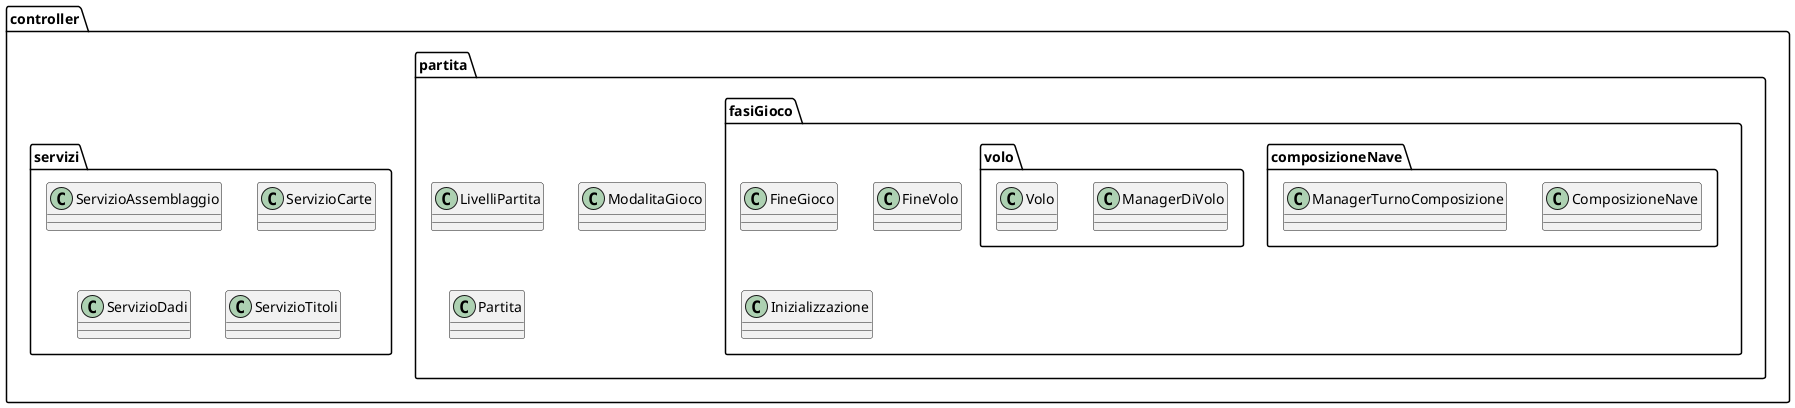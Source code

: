 @startuml

package controller {
  package partita {
    package fasiGioco {
      class FineGioco
      class FineVolo
      class Inizializzazione
      package composizioneNave {
        class ComposizioneNave
        class ManagerTurnoComposizione
      }
      package volo {
        class ManagerDiVolo
        class Volo
      }
    }
    class LivelliPartita
    class ModalitaGioco
    class Partita
  }
  package servizi {
    class ServizioAssemblaggio
    class ServizioCarte
    class ServizioDadi
    class ServizioTitoli
  }
}

@enduml